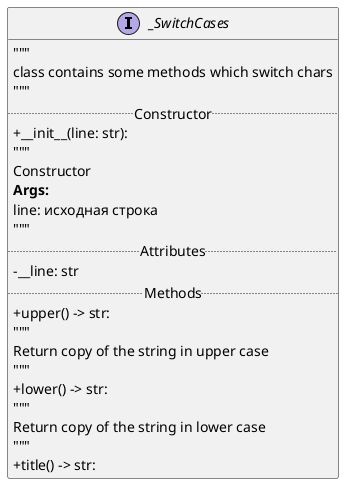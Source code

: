 @startuml
skinparam classAttributeIconSize 0
interface _SwitchCases {
    """
    class contains some methods which switch chars
    """
    .. Constructor ..
    +__init__(line: str):
    """
    Constructor
    **Args:**
        line: исходная строка
    """
    .. Attributes ..
    -__line: str
    .. Methods ..
    +upper() -> str:
    """
    Return copy of the string in upper case
    """
    +lower() -> str:
    """
    Return copy of the string in lower case
    """
    +title() -> str:
}
@enduml
